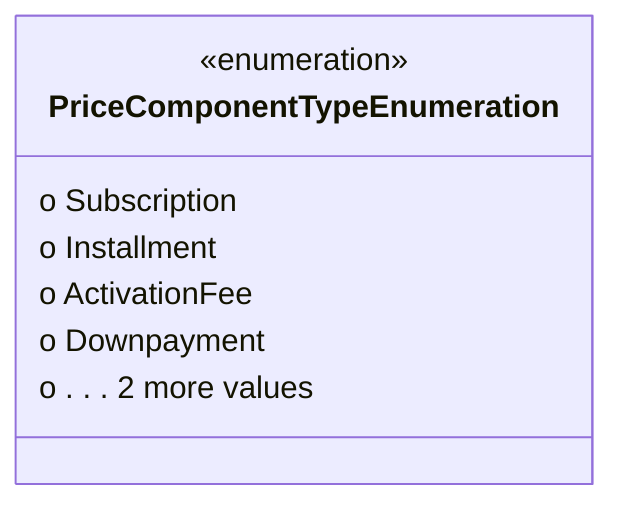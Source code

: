 classDiagram
  class PriceComponentTypeEnumeration {
<<enumeration>>
  o Subscription
  o Installment
  o ActivationFee
  o Downpayment
  o . . . 2 more values
 }